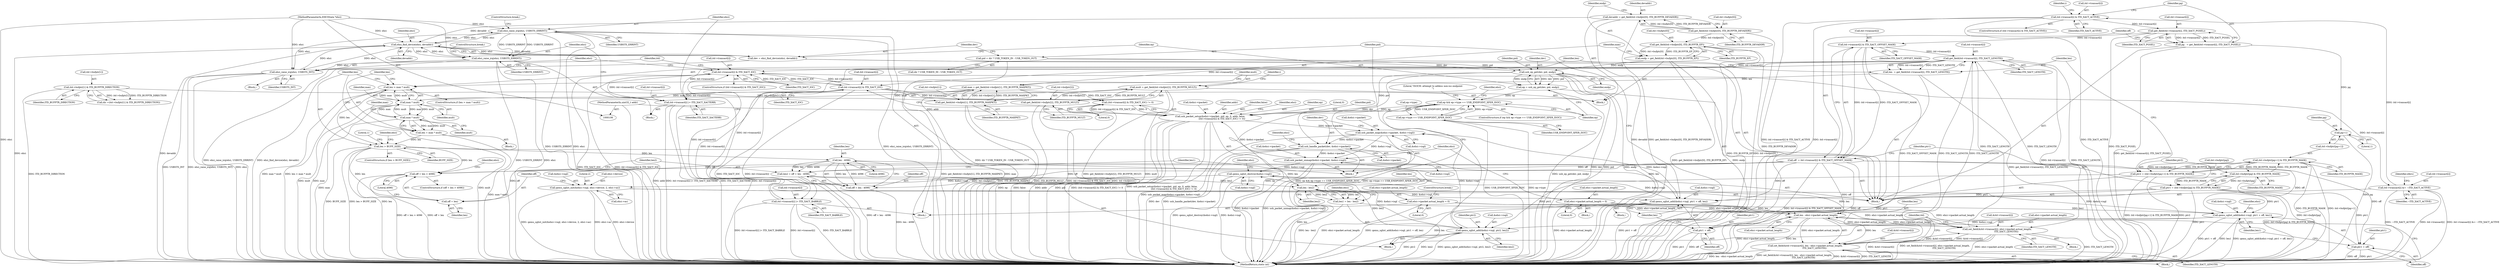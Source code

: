 digraph "0_qemu_156a2e4dbffa85997636a7a39ef12da6f1b40254@array" {
"1000190" [label="(Call,itd->transact[i] & ITD_XACT_ACTIVE)"];
"1000518" [label="(Call,itd->transact[i] &= ~ITD_XACT_ACTIVE)"];
"1000507" [label="(Call,itd->transact[i] & ITD_XACT_IOC)"];
"1000238" [label="(Call,get_field(itd->transact[i], ITD_XACT_LENGTH))"];
"1000209" [label="(Call,itd->transact[i] & ITD_XACT_OFFSET_MASK)"];
"1000200" [label="(Call,get_field(itd->transact[i], ITD_XACT_PGSEL))"];
"1000190" [label="(Call,itd->transact[i] & ITD_XACT_ACTIVE)"];
"1000493" [label="(Call,set_field(&itd->transact[i], ehci->ipacket.actual_length,\n                          ITD_XACT_LENGTH))"];
"1000476" [label="(Call,set_field(&itd->transact[i], len - ehci->ipacket.actual_length,\n                          ITD_XACT_LENGTH))"];
"1000483" [label="(Call,len - ehci->ipacket.actual_length)"];
"1000295" [label="(Call,len - len2)"];
"1000289" [label="(Call,len - 4096)"];
"1000258" [label="(Call,len > BUFF_SIZE)"];
"1000252" [label="(Call,len = max * mult)"];
"1000254" [label="(Call,max * mult)"];
"1000248" [label="(Call,max * mult)"];
"1000161" [label="(Call,max = get_field(itd->bufptr[1], ITD_BUFPTR_MAXPKT))"];
"1000163" [label="(Call,get_field(itd->bufptr[1], ITD_BUFPTR_MAXPKT))"];
"1000136" [label="(Call,itd->bufptr[1] & ITD_BUFPTR_DIRECTION)"];
"1000170" [label="(Call,mult = get_field(itd->bufptr[2], ITD_BUFPTR_MULT))"];
"1000172" [label="(Call,get_field(itd->bufptr[2], ITD_BUFPTR_MULT))"];
"1000246" [label="(Call,len > max * mult)"];
"1000236" [label="(Call,len  = get_field(itd->transact[i], ITD_XACT_LENGTH))"];
"1000285" [label="(Call,len2 = off + len - 4096)"];
"1000207" [label="(Call,off  = itd->transact[i] & ITD_XACT_OFFSET_MASK)"];
"1000316" [label="(Call,qemu_sglist_add(&ehci->isgl, ptr1 + off, len))"];
"1000265" [label="(Call,qemu_sglist_init(&ehci->isgl, ehci->device, 2, ehci->as))"];
"1000412" [label="(Call,qemu_sglist_destroy(&ehci->isgl))"];
"1000385" [label="(Call,usb_packet_unmap(&ehci->ipacket, &ehci->isgl))"];
"1000379" [label="(Call,usb_handle_packet(dev, &ehci->ipacket))"];
"1000338" [label="(Call,usb_ep_get(dev, pid, endp))"];
"1000331" [label="(Call,dev = ehci_find_device(ehci, devaddr))"];
"1000333" [label="(Call,ehci_find_device(ehci, devaddr))"];
"1000459" [label="(Call,ehci_raise_irq(ehci, USBSTS_ERRINT))"];
"1000107" [label="(MethodParameterIn,EHCIState *ehci)"];
"1000447" [label="(Call,ehci_raise_irq(ehci, USBSTS_ERRINT))"];
"1000515" [label="(Call,ehci_raise_irq(ehci, USBSTS_INT))"];
"1000143" [label="(Call,devaddr = get_field(itd->bufptr[0], ITD_BUFPTR_DEVADDR))"];
"1000145" [label="(Call,get_field(itd->bufptr[0], ITD_BUFPTR_DEVADDR))"];
"1000325" [label="(Call,pid = dir ? USB_TOKEN_IN : USB_TOKEN_OUT)"];
"1000152" [label="(Call,endp = get_field(itd->bufptr[0], ITD_BUFPTR_EP))"];
"1000154" [label="(Call,get_field(itd->bufptr[0], ITD_BUFPTR_EP))"];
"1000370" [label="(Call,usb_packet_map(&ehci->ipacket, &ehci->isgl))"];
"1000351" [label="(Call,usb_packet_setup(&ehci->ipacket, pid, ep, 0, addr, false,\n                                 (itd->transact[i] & ITD_XACT_IOC) != 0))"];
"1000343" [label="(Call,ep && ep->type == USB_ENDPOINT_XFER_ISOC)"];
"1000336" [label="(Call,ep = usb_ep_get(dev, pid, endp))"];
"1000345" [label="(Call,ep->type == USB_ENDPOINT_XFER_ISOC)"];
"1000109" [label="(MethodParameterIn,uint32_t addr)"];
"1000361" [label="(Call,(itd->transact[i] & ITD_XACT_IOC) != 0)"];
"1000362" [label="(Call,itd->transact[i] & ITD_XACT_IOC)"];
"1000307" [label="(Call,qemu_sglist_add(&ehci->isgl, ptr2, len2))"];
"1000298" [label="(Call,qemu_sglist_add(&ehci->isgl, ptr1 + off, len1))"];
"1000216" [label="(Call,ptr1 = (itd->bufptr[pg] & ITD_BUFPTR_MASK))"];
"1000218" [label="(Call,itd->bufptr[pg] & ITD_BUFPTR_MASK)"];
"1000227" [label="(Call,itd->bufptr[pg+1] & ITD_BUFPTR_MASK)"];
"1000293" [label="(Call,len1 = len - len2)"];
"1000225" [label="(Call,ptr2 = (itd->bufptr[pg+1] & ITD_BUFPTR_MASK))"];
"1000464" [label="(Call,ehci->ipacket.actual_length = 0)"];
"1000405" [label="(Call,ehci->ipacket.actual_length = 0)"];
"1000452" [label="(Call,itd->transact[i] |= ITD_XACT_BABBLE)"];
"1000440" [label="(Call,itd->transact[i] |= ITD_XACT_XACTERR)"];
"1000198" [label="(Call,pg   = get_field(itd->transact[i], ITD_XACT_PGSEL))"];
"1000232" [label="(Call,pg+1)"];
"1000278" [label="(Call,off + len > 4096)"];
"1000279" [label="(Call,off + len)"];
"1000287" [label="(Call,off + len - 4096)"];
"1000303" [label="(Call,ptr1 + off)"];
"1000321" [label="(Call,ptr1 + off)"];
"1000533" [label="(MethodReturn,static int)"];
"1000172" [label="(Call,get_field(itd->bufptr[2], ITD_BUFPTR_MULT))"];
"1000317" [label="(Call,&ehci->isgl)"];
"1000187" [label="(Identifier,i)"];
"1000265" [label="(Call,qemu_sglist_init(&ehci->isgl, ehci->device, 2, ehci->as))"];
"1000339" [label="(Identifier,dev)"];
"1000412" [label="(Call,qemu_sglist_destroy(&ehci->isgl))"];
"1000369" [label="(Literal,0)"];
"1000257" [label="(ControlStructure,if (len > BUFF_SIZE))"];
"1000255" [label="(Identifier,max)"];
"1000322" [label="(Identifier,ptr1)"];
"1000307" [label="(Call,qemu_sglist_add(&ehci->isgl, ptr2, len2))"];
"1000246" [label="(Call,len > max * mult)"];
"1000178" [label="(Identifier,ITD_BUFPTR_MULT)"];
"1000277" [label="(ControlStructure,if (off + len > 4096))"];
"1000146" [label="(Call,itd->bufptr[0])"];
"1000290" [label="(Identifier,len)"];
"1000346" [label="(Call,ep->type)"];
"1000361" [label="(Call,(itd->transact[i] & ITD_XACT_IOC) != 0)"];
"1000381" [label="(Call,&ehci->ipacket)"];
"1000506" [label="(ControlStructure,if (itd->transact[i] & ITD_XACT_IOC))"];
"1000448" [label="(Identifier,ehci)"];
"1000144" [label="(Identifier,devaddr)"];
"1000406" [label="(Call,ehci->ipacket.actual_length)"];
"1000326" [label="(Identifier,pid)"];
"1000484" [label="(Identifier,len)"];
"1000515" [label="(Call,ehci_raise_irq(ehci, USBSTS_INT))"];
"1000386" [label="(Call,&ehci->ipacket)"];
"1000216" [label="(Call,ptr1 = (itd->bufptr[pg] & ITD_BUFPTR_MASK))"];
"1000415" [label="(Identifier,ehci)"];
"1000286" [label="(Identifier,len2)"];
"1000151" [label="(Identifier,ITD_BUFPTR_DEVADDR)"];
"1000110" [label="(Block,)"];
"1000287" [label="(Call,off + len - 4096)"];
"1000259" [label="(Identifier,len)"];
"1000413" [label="(Call,&ehci->isgl)"];
"1000282" [label="(Literal,4096)"];
"1000208" [label="(Identifier,off)"];
"1000239" [label="(Call,itd->transact[i])"];
"1000252" [label="(Call,len = max * mult)"];
"1000107" [label="(MethodParameterIn,EHCIState *ehci)"];
"1000247" [label="(Identifier,len)"];
"1000371" [label="(Call,&ehci->ipacket)"];
"1000462" [label="(ControlStructure,break;)"];
"1000224" [label="(Identifier,ITD_BUFPTR_MASK)"];
"1000161" [label="(Call,max = get_field(itd->bufptr[1], ITD_BUFPTR_MAXPKT))"];
"1000352" [label="(Call,&ehci->ipacket)"];
"1000217" [label="(Identifier,ptr1)"];
"1000304" [label="(Identifier,ptr1)"];
"1000258" [label="(Call,len > BUFF_SIZE)"];
"1000359" [label="(Identifier,addr)"];
"1000343" [label="(Call,ep && ep->type == USB_ENDPOINT_XFER_ISOC)"];
"1000368" [label="(Identifier,ITD_XACT_IOC)"];
"1000306" [label="(Identifier,len1)"];
"1000145" [label="(Call,get_field(itd->bufptr[0], ITD_BUFPTR_DEVADDR))"];
"1000196" [label="(Identifier,ITD_XACT_ACTIVE)"];
"1000249" [label="(Identifier,max)"];
"1000341" [label="(Identifier,endp)"];
"1000274" [label="(Call,ehci->as)"];
"1000296" [label="(Identifier,len)"];
"1000336" [label="(Call,ep = usb_ep_get(dev, pid, endp))"];
"1000360" [label="(Identifier,false)"];
"1000313" [label="(Identifier,len2)"];
"1000295" [label="(Call,len - len2)"];
"1000465" [label="(Call,ehci->ipacket.actual_length)"];
"1000199" [label="(Identifier,pg)"];
"1000397" [label="(Literal,\"ISOCH: attempt to addess non-iso endpoint\n\")"];
"1000264" [label="(Literal,1)"];
"1000464" [label="(Call,ehci->ipacket.actual_length = 0)"];
"1000280" [label="(Identifier,off)"];
"1000190" [label="(Call,itd->transact[i] & ITD_XACT_ACTIVE)"];
"1000516" [label="(Identifier,ehci)"];
"1000526" [label="(Identifier,xfers)"];
"1000440" [label="(Call,itd->transact[i] |= ITD_XACT_XACTERR)"];
"1000200" [label="(Call,get_field(itd->transact[i], ITD_XACT_PGSEL))"];
"1000388" [label="(Identifier,ehci)"];
"1000508" [label="(Call,itd->transact[i])"];
"1000483" [label="(Call,len - ehci->ipacket.actual_length)"];
"1000477" [label="(Call,&itd->transact[i])"];
"1000281" [label="(Identifier,len)"];
"1000197" [label="(Block,)"];
"1000379" [label="(Call,usb_handle_packet(dev, &ehci->ipacket))"];
"1000279" [label="(Call,off + len)"];
"1000494" [label="(Call,&itd->transact[i])"];
"1000285" [label="(Call,len2 = off + len - 4096)"];
"1000452" [label="(Call,itd->transact[i] |= ITD_XACT_BABBLE)"];
"1000143" [label="(Call,devaddr = get_field(itd->bufptr[0], ITD_BUFPTR_DEVADDR))"];
"1000278" [label="(Call,off + len > 4096)"];
"1000171" [label="(Identifier,mult)"];
"1000518" [label="(Call,itd->transact[i] &= ~ITD_XACT_ACTIVE)"];
"1000493" [label="(Call,set_field(&itd->transact[i], ehci->ipacket.actual_length,\n                          ITD_XACT_LENGTH))"];
"1000162" [label="(Identifier,max)"];
"1000380" [label="(Identifier,dev)"];
"1000519" [label="(Call,itd->transact[i])"];
"1000485" [label="(Call,ehci->ipacket.actual_length)"];
"1000363" [label="(Call,itd->transact[i])"];
"1000446" [label="(Identifier,ITD_XACT_XACTERR)"];
"1000237" [label="(Identifier,len)"];
"1000137" [label="(Call,itd->bufptr[1])"];
"1000375" [label="(Call,&ehci->isgl)"];
"1000390" [label="(Call,&ehci->isgl)"];
"1000206" [label="(Identifier,ITD_XACT_PGSEL)"];
"1000351" [label="(Call,usb_packet_setup(&ehci->ipacket, pid, ep, 0, addr, false,\n                                 (itd->transact[i] & ITD_XACT_IOC) != 0))"];
"1000303" [label="(Call,ptr1 + off)"];
"1000460" [label="(Identifier,ehci)"];
"1000475" [label="(Block,)"];
"1000323" [label="(Identifier,off)"];
"1000470" [label="(Literal,0)"];
"1000344" [label="(Identifier,ep)"];
"1000235" [label="(Identifier,ITD_BUFPTR_MASK)"];
"1000273" [label="(Literal,2)"];
"1000109" [label="(MethodParameterIn,uint32_t addr)"];
"1000215" [label="(Identifier,ITD_XACT_OFFSET_MASK)"];
"1000315" [label="(Block,)"];
"1000210" [label="(Call,itd->transact[i])"];
"1000218" [label="(Call,itd->bufptr[pg] & ITD_BUFPTR_MASK)"];
"1000169" [label="(Identifier,ITD_BUFPTR_MAXPKT)"];
"1000338" [label="(Call,usb_ep_get(dev, pid, endp))"];
"1000160" [label="(Identifier,ITD_BUFPTR_EP)"];
"1000289" [label="(Call,len - 4096)"];
"1000373" [label="(Identifier,ehci)"];
"1000500" [label="(Call,ehci->ipacket.actual_length)"];
"1000458" [label="(Identifier,ITD_XACT_BABBLE)"];
"1000441" [label="(Call,itd->transact[i])"];
"1000332" [label="(Identifier,dev)"];
"1000319" [label="(Identifier,ehci)"];
"1000449" [label="(Identifier,USBSTS_ERRINT)"];
"1000312" [label="(Identifier,ptr2)"];
"1000507" [label="(Call,itd->transact[i] & ITD_XACT_IOC)"];
"1000219" [label="(Call,itd->bufptr[pg])"];
"1000327" [label="(Call,dir ? USB_TOKEN_IN : USB_TOKEN_OUT)"];
"1000514" [label="(Block,)"];
"1000155" [label="(Call,itd->bufptr[0])"];
"1000505" [label="(Identifier,ITD_XACT_LENGTH)"];
"1000191" [label="(Call,itd->transact[i])"];
"1000316" [label="(Call,qemu_sglist_add(&ehci->isgl, ptr1 + off, len))"];
"1000476" [label="(Call,set_field(&itd->transact[i], len - ehci->ipacket.actual_length,\n                          ITD_XACT_LENGTH))"];
"1000233" [label="(Identifier,pg)"];
"1000405" [label="(Call,ehci->ipacket.actual_length = 0)"];
"1000253" [label="(Identifier,len)"];
"1000201" [label="(Call,itd->transact[i])"];
"1000250" [label="(Identifier,mult)"];
"1000517" [label="(Identifier,USBSTS_INT)"];
"1000245" [label="(ControlStructure,if (len > max * mult))"];
"1000288" [label="(Identifier,off)"];
"1000357" [label="(Identifier,ep)"];
"1000450" [label="(ControlStructure,break;)"];
"1000170" [label="(Call,mult = get_field(itd->bufptr[2], ITD_BUFPTR_MULT))"];
"1000308" [label="(Call,&ehci->isgl)"];
"1000299" [label="(Call,&ehci->isgl)"];
"1000350" [label="(Block,)"];
"1000331" [label="(Call,dev = ehci_find_device(ehci, devaddr))"];
"1000297" [label="(Identifier,len2)"];
"1000232" [label="(Call,pg+1)"];
"1000294" [label="(Identifier,len1)"];
"1000439" [label="(Block,)"];
"1000270" [label="(Call,ehci->device)"];
"1000236" [label="(Call,len  = get_field(itd->transact[i], ITD_XACT_LENGTH))"];
"1000154" [label="(Call,get_field(itd->bufptr[0], ITD_BUFPTR_EP))"];
"1000225" [label="(Call,ptr2 = (itd->bufptr[pg+1] & ITD_BUFPTR_MASK))"];
"1000492" [label="(Block,)"];
"1000349" [label="(Identifier,USB_ENDPOINT_XFER_ISOC)"];
"1000298" [label="(Call,qemu_sglist_add(&ehci->isgl, ptr1 + off, len1))"];
"1000198" [label="(Call,pg   = get_field(itd->transact[i], ITD_XACT_PGSEL))"];
"1000209" [label="(Call,itd->transact[i] & ITD_XACT_OFFSET_MASK)"];
"1000325" [label="(Call,pid = dir ? USB_TOKEN_IN : USB_TOKEN_OUT)"];
"1000163" [label="(Call,get_field(itd->bufptr[1], ITD_BUFPTR_MAXPKT))"];
"1000334" [label="(Identifier,ehci)"];
"1000227" [label="(Call,itd->bufptr[pg+1] & ITD_BUFPTR_MASK)"];
"1000291" [label="(Literal,4096)"];
"1000324" [label="(Identifier,len)"];
"1000333" [label="(Call,ehci_find_device(ehci, devaddr))"];
"1000256" [label="(Identifier,mult)"];
"1000234" [label="(Literal,1)"];
"1000354" [label="(Identifier,ehci)"];
"1000342" [label="(ControlStructure,if (ep && ep->type == USB_ENDPOINT_XFER_ISOC))"];
"1000471" [label="(ControlStructure,break;)"];
"1000447" [label="(Call,ehci_raise_irq(ehci, USBSTS_ERRINT))"];
"1000238" [label="(Call,get_field(itd->transact[i], ITD_XACT_LENGTH))"];
"1000142" [label="(Identifier,ITD_BUFPTR_DIRECTION)"];
"1000370" [label="(Call,usb_packet_map(&ehci->ipacket, &ehci->isgl))"];
"1000411" [label="(Literal,0)"];
"1000226" [label="(Identifier,ptr2)"];
"1000181" [label="(Identifier,i)"];
"1000340" [label="(Identifier,pid)"];
"1000310" [label="(Identifier,ehci)"];
"1000513" [label="(Identifier,ITD_XACT_IOC)"];
"1000251" [label="(Block,)"];
"1000254" [label="(Call,max * mult)"];
"1000134" [label="(Call,dir =(itd->bufptr[1] & ITD_BUFPTR_DIRECTION))"];
"1000283" [label="(Block,)"];
"1000459" [label="(Call,ehci_raise_irq(ehci, USBSTS_ERRINT))"];
"1000521" [label="(Identifier,itd)"];
"1000453" [label="(Call,itd->transact[i])"];
"1000362" [label="(Call,itd->transact[i] & ITD_XACT_IOC)"];
"1000301" [label="(Identifier,ehci)"];
"1000189" [label="(ControlStructure,if (itd->transact[i] & ITD_XACT_ACTIVE))"];
"1000337" [label="(Identifier,ep)"];
"1000152" [label="(Call,endp = get_field(itd->bufptr[0], ITD_BUFPTR_EP))"];
"1000420" [label="(Identifier,ehci)"];
"1000153" [label="(Identifier,endp)"];
"1000385" [label="(Call,usb_packet_unmap(&ehci->ipacket, &ehci->isgl))"];
"1000244" [label="(Identifier,ITD_XACT_LENGTH)"];
"1000524" [label="(Identifier,~ITD_XACT_ACTIVE)"];
"1000490" [label="(Identifier,ITD_XACT_LENGTH)"];
"1000268" [label="(Identifier,ehci)"];
"1000173" [label="(Call,itd->bufptr[2])"];
"1000136" [label="(Call,itd->bufptr[1] & ITD_BUFPTR_DIRECTION)"];
"1000335" [label="(Identifier,devaddr)"];
"1000164" [label="(Call,itd->bufptr[1])"];
"1000358" [label="(Literal,0)"];
"1000260" [label="(Identifier,BUFF_SIZE)"];
"1000305" [label="(Identifier,off)"];
"1000345" [label="(Call,ep->type == USB_ENDPOINT_XFER_ISOC)"];
"1000321" [label="(Call,ptr1 + off)"];
"1000423" [label="(Block,)"];
"1000248" [label="(Call,max * mult)"];
"1000510" [label="(Identifier,itd)"];
"1000207" [label="(Call,off  = itd->transact[i] & ITD_XACT_OFFSET_MASK)"];
"1000461" [label="(Identifier,USBSTS_ERRINT)"];
"1000293" [label="(Call,len1 = len - len2)"];
"1000356" [label="(Identifier,pid)"];
"1000395" [label="(Block,)"];
"1000228" [label="(Call,itd->bufptr[pg+1])"];
"1000266" [label="(Call,&ehci->isgl)"];
"1000190" -> "1000189"  [label="AST: "];
"1000190" -> "1000196"  [label="CFG: "];
"1000191" -> "1000190"  [label="AST: "];
"1000196" -> "1000190"  [label="AST: "];
"1000199" -> "1000190"  [label="CFG: "];
"1000187" -> "1000190"  [label="CFG: "];
"1000190" -> "1000533"  [label="DDG: itd->transact[i] & ITD_XACT_ACTIVE"];
"1000190" -> "1000533"  [label="DDG: itd->transact[i]"];
"1000190" -> "1000533"  [label="DDG: ITD_XACT_ACTIVE"];
"1000518" -> "1000190"  [label="DDG: itd->transact[i]"];
"1000190" -> "1000200"  [label="DDG: itd->transact[i]"];
"1000518" -> "1000197"  [label="AST: "];
"1000518" -> "1000524"  [label="CFG: "];
"1000519" -> "1000518"  [label="AST: "];
"1000524" -> "1000518"  [label="AST: "];
"1000526" -> "1000518"  [label="CFG: "];
"1000518" -> "1000533"  [label="DDG: ~ITD_XACT_ACTIVE"];
"1000518" -> "1000533"  [label="DDG: itd->transact[i]"];
"1000518" -> "1000533"  [label="DDG: itd->transact[i] &= ~ITD_XACT_ACTIVE"];
"1000507" -> "1000518"  [label="DDG: itd->transact[i]"];
"1000507" -> "1000506"  [label="AST: "];
"1000507" -> "1000513"  [label="CFG: "];
"1000508" -> "1000507"  [label="AST: "];
"1000513" -> "1000507"  [label="AST: "];
"1000516" -> "1000507"  [label="CFG: "];
"1000521" -> "1000507"  [label="CFG: "];
"1000507" -> "1000533"  [label="DDG: ITD_XACT_IOC"];
"1000507" -> "1000533"  [label="DDG: itd->transact[i] & ITD_XACT_IOC"];
"1000507" -> "1000362"  [label="DDG: ITD_XACT_IOC"];
"1000238" -> "1000507"  [label="DDG: itd->transact[i]"];
"1000452" -> "1000507"  [label="DDG: itd->transact[i]"];
"1000440" -> "1000507"  [label="DDG: itd->transact[i]"];
"1000362" -> "1000507"  [label="DDG: itd->transact[i]"];
"1000362" -> "1000507"  [label="DDG: ITD_XACT_IOC"];
"1000238" -> "1000236"  [label="AST: "];
"1000238" -> "1000244"  [label="CFG: "];
"1000239" -> "1000238"  [label="AST: "];
"1000244" -> "1000238"  [label="AST: "];
"1000236" -> "1000238"  [label="CFG: "];
"1000238" -> "1000533"  [label="DDG: itd->transact[i]"];
"1000238" -> "1000533"  [label="DDG: ITD_XACT_LENGTH"];
"1000238" -> "1000236"  [label="DDG: itd->transact[i]"];
"1000238" -> "1000236"  [label="DDG: ITD_XACT_LENGTH"];
"1000209" -> "1000238"  [label="DDG: itd->transact[i]"];
"1000493" -> "1000238"  [label="DDG: ITD_XACT_LENGTH"];
"1000476" -> "1000238"  [label="DDG: ITD_XACT_LENGTH"];
"1000238" -> "1000362"  [label="DDG: itd->transact[i]"];
"1000238" -> "1000440"  [label="DDG: itd->transact[i]"];
"1000238" -> "1000452"  [label="DDG: itd->transact[i]"];
"1000238" -> "1000476"  [label="DDG: ITD_XACT_LENGTH"];
"1000238" -> "1000493"  [label="DDG: ITD_XACT_LENGTH"];
"1000209" -> "1000207"  [label="AST: "];
"1000209" -> "1000215"  [label="CFG: "];
"1000210" -> "1000209"  [label="AST: "];
"1000215" -> "1000209"  [label="AST: "];
"1000207" -> "1000209"  [label="CFG: "];
"1000209" -> "1000533"  [label="DDG: ITD_XACT_OFFSET_MASK"];
"1000209" -> "1000207"  [label="DDG: itd->transact[i]"];
"1000209" -> "1000207"  [label="DDG: ITD_XACT_OFFSET_MASK"];
"1000200" -> "1000209"  [label="DDG: itd->transact[i]"];
"1000200" -> "1000198"  [label="AST: "];
"1000200" -> "1000206"  [label="CFG: "];
"1000201" -> "1000200"  [label="AST: "];
"1000206" -> "1000200"  [label="AST: "];
"1000198" -> "1000200"  [label="CFG: "];
"1000200" -> "1000533"  [label="DDG: ITD_XACT_PGSEL"];
"1000200" -> "1000198"  [label="DDG: itd->transact[i]"];
"1000200" -> "1000198"  [label="DDG: ITD_XACT_PGSEL"];
"1000493" -> "1000492"  [label="AST: "];
"1000493" -> "1000505"  [label="CFG: "];
"1000494" -> "1000493"  [label="AST: "];
"1000500" -> "1000493"  [label="AST: "];
"1000505" -> "1000493"  [label="AST: "];
"1000510" -> "1000493"  [label="CFG: "];
"1000493" -> "1000533"  [label="DDG: &itd->transact[i]"];
"1000493" -> "1000533"  [label="DDG: set_field(&itd->transact[i], ehci->ipacket.actual_length,\n                          ITD_XACT_LENGTH)"];
"1000493" -> "1000533"  [label="DDG: ehci->ipacket.actual_length"];
"1000493" -> "1000533"  [label="DDG: ITD_XACT_LENGTH"];
"1000493" -> "1000476"  [label="DDG: &itd->transact[i]"];
"1000493" -> "1000483"  [label="DDG: ehci->ipacket.actual_length"];
"1000476" -> "1000493"  [label="DDG: &itd->transact[i]"];
"1000464" -> "1000493"  [label="DDG: ehci->ipacket.actual_length"];
"1000405" -> "1000493"  [label="DDG: ehci->ipacket.actual_length"];
"1000483" -> "1000493"  [label="DDG: ehci->ipacket.actual_length"];
"1000476" -> "1000475"  [label="AST: "];
"1000476" -> "1000490"  [label="CFG: "];
"1000477" -> "1000476"  [label="AST: "];
"1000483" -> "1000476"  [label="AST: "];
"1000490" -> "1000476"  [label="AST: "];
"1000510" -> "1000476"  [label="CFG: "];
"1000476" -> "1000533"  [label="DDG: len - ehci->ipacket.actual_length"];
"1000476" -> "1000533"  [label="DDG: set_field(&itd->transact[i], len - ehci->ipacket.actual_length,\n                          ITD_XACT_LENGTH)"];
"1000476" -> "1000533"  [label="DDG: &itd->transact[i]"];
"1000476" -> "1000533"  [label="DDG: ITD_XACT_LENGTH"];
"1000483" -> "1000476"  [label="DDG: len"];
"1000483" -> "1000476"  [label="DDG: ehci->ipacket.actual_length"];
"1000483" -> "1000485"  [label="CFG: "];
"1000484" -> "1000483"  [label="AST: "];
"1000485" -> "1000483"  [label="AST: "];
"1000490" -> "1000483"  [label="CFG: "];
"1000483" -> "1000533"  [label="DDG: ehci->ipacket.actual_length"];
"1000483" -> "1000533"  [label="DDG: len"];
"1000295" -> "1000483"  [label="DDG: len"];
"1000316" -> "1000483"  [label="DDG: len"];
"1000464" -> "1000483"  [label="DDG: ehci->ipacket.actual_length"];
"1000405" -> "1000483"  [label="DDG: ehci->ipacket.actual_length"];
"1000295" -> "1000293"  [label="AST: "];
"1000295" -> "1000297"  [label="CFG: "];
"1000296" -> "1000295"  [label="AST: "];
"1000297" -> "1000295"  [label="AST: "];
"1000293" -> "1000295"  [label="CFG: "];
"1000295" -> "1000533"  [label="DDG: len"];
"1000295" -> "1000293"  [label="DDG: len"];
"1000295" -> "1000293"  [label="DDG: len2"];
"1000289" -> "1000295"  [label="DDG: len"];
"1000285" -> "1000295"  [label="DDG: len2"];
"1000295" -> "1000307"  [label="DDG: len2"];
"1000289" -> "1000287"  [label="AST: "];
"1000289" -> "1000291"  [label="CFG: "];
"1000290" -> "1000289"  [label="AST: "];
"1000291" -> "1000289"  [label="AST: "];
"1000287" -> "1000289"  [label="CFG: "];
"1000289" -> "1000285"  [label="DDG: len"];
"1000289" -> "1000285"  [label="DDG: 4096"];
"1000289" -> "1000287"  [label="DDG: len"];
"1000289" -> "1000287"  [label="DDG: 4096"];
"1000258" -> "1000289"  [label="DDG: len"];
"1000258" -> "1000257"  [label="AST: "];
"1000258" -> "1000260"  [label="CFG: "];
"1000259" -> "1000258"  [label="AST: "];
"1000260" -> "1000258"  [label="AST: "];
"1000264" -> "1000258"  [label="CFG: "];
"1000268" -> "1000258"  [label="CFG: "];
"1000258" -> "1000533"  [label="DDG: len"];
"1000258" -> "1000533"  [label="DDG: BUFF_SIZE"];
"1000258" -> "1000533"  [label="DDG: len > BUFF_SIZE"];
"1000252" -> "1000258"  [label="DDG: len"];
"1000246" -> "1000258"  [label="DDG: len"];
"1000258" -> "1000278"  [label="DDG: len"];
"1000258" -> "1000279"  [label="DDG: len"];
"1000258" -> "1000316"  [label="DDG: len"];
"1000252" -> "1000251"  [label="AST: "];
"1000252" -> "1000254"  [label="CFG: "];
"1000253" -> "1000252"  [label="AST: "];
"1000254" -> "1000252"  [label="AST: "];
"1000259" -> "1000252"  [label="CFG: "];
"1000252" -> "1000533"  [label="DDG: max * mult"];
"1000254" -> "1000252"  [label="DDG: max"];
"1000254" -> "1000252"  [label="DDG: mult"];
"1000254" -> "1000256"  [label="CFG: "];
"1000255" -> "1000254"  [label="AST: "];
"1000256" -> "1000254"  [label="AST: "];
"1000254" -> "1000533"  [label="DDG: max"];
"1000254" -> "1000533"  [label="DDG: mult"];
"1000254" -> "1000248"  [label="DDG: max"];
"1000254" -> "1000248"  [label="DDG: mult"];
"1000248" -> "1000254"  [label="DDG: max"];
"1000248" -> "1000254"  [label="DDG: mult"];
"1000248" -> "1000246"  [label="AST: "];
"1000248" -> "1000250"  [label="CFG: "];
"1000249" -> "1000248"  [label="AST: "];
"1000250" -> "1000248"  [label="AST: "];
"1000246" -> "1000248"  [label="CFG: "];
"1000248" -> "1000533"  [label="DDG: mult"];
"1000248" -> "1000533"  [label="DDG: max"];
"1000248" -> "1000246"  [label="DDG: max"];
"1000248" -> "1000246"  [label="DDG: mult"];
"1000161" -> "1000248"  [label="DDG: max"];
"1000170" -> "1000248"  [label="DDG: mult"];
"1000161" -> "1000110"  [label="AST: "];
"1000161" -> "1000163"  [label="CFG: "];
"1000162" -> "1000161"  [label="AST: "];
"1000163" -> "1000161"  [label="AST: "];
"1000171" -> "1000161"  [label="CFG: "];
"1000161" -> "1000533"  [label="DDG: get_field(itd->bufptr[1], ITD_BUFPTR_MAXPKT)"];
"1000161" -> "1000533"  [label="DDG: max"];
"1000163" -> "1000161"  [label="DDG: itd->bufptr[1]"];
"1000163" -> "1000161"  [label="DDG: ITD_BUFPTR_MAXPKT"];
"1000163" -> "1000169"  [label="CFG: "];
"1000164" -> "1000163"  [label="AST: "];
"1000169" -> "1000163"  [label="AST: "];
"1000163" -> "1000533"  [label="DDG: itd->bufptr[1]"];
"1000163" -> "1000533"  [label="DDG: ITD_BUFPTR_MAXPKT"];
"1000136" -> "1000163"  [label="DDG: itd->bufptr[1]"];
"1000136" -> "1000134"  [label="AST: "];
"1000136" -> "1000142"  [label="CFG: "];
"1000137" -> "1000136"  [label="AST: "];
"1000142" -> "1000136"  [label="AST: "];
"1000134" -> "1000136"  [label="CFG: "];
"1000136" -> "1000533"  [label="DDG: ITD_BUFPTR_DIRECTION"];
"1000136" -> "1000134"  [label="DDG: itd->bufptr[1]"];
"1000136" -> "1000134"  [label="DDG: ITD_BUFPTR_DIRECTION"];
"1000170" -> "1000110"  [label="AST: "];
"1000170" -> "1000172"  [label="CFG: "];
"1000171" -> "1000170"  [label="AST: "];
"1000172" -> "1000170"  [label="AST: "];
"1000181" -> "1000170"  [label="CFG: "];
"1000170" -> "1000533"  [label="DDG: get_field(itd->bufptr[2], ITD_BUFPTR_MULT)"];
"1000170" -> "1000533"  [label="DDG: mult"];
"1000172" -> "1000170"  [label="DDG: itd->bufptr[2]"];
"1000172" -> "1000170"  [label="DDG: ITD_BUFPTR_MULT"];
"1000172" -> "1000178"  [label="CFG: "];
"1000173" -> "1000172"  [label="AST: "];
"1000178" -> "1000172"  [label="AST: "];
"1000172" -> "1000533"  [label="DDG: ITD_BUFPTR_MULT"];
"1000172" -> "1000533"  [label="DDG: itd->bufptr[2]"];
"1000246" -> "1000245"  [label="AST: "];
"1000247" -> "1000246"  [label="AST: "];
"1000253" -> "1000246"  [label="CFG: "];
"1000259" -> "1000246"  [label="CFG: "];
"1000246" -> "1000533"  [label="DDG: max * mult"];
"1000246" -> "1000533"  [label="DDG: len > max * mult"];
"1000236" -> "1000246"  [label="DDG: len"];
"1000236" -> "1000197"  [label="AST: "];
"1000237" -> "1000236"  [label="AST: "];
"1000247" -> "1000236"  [label="CFG: "];
"1000236" -> "1000533"  [label="DDG: get_field(itd->transact[i], ITD_XACT_LENGTH)"];
"1000285" -> "1000283"  [label="AST: "];
"1000285" -> "1000287"  [label="CFG: "];
"1000286" -> "1000285"  [label="AST: "];
"1000287" -> "1000285"  [label="AST: "];
"1000294" -> "1000285"  [label="CFG: "];
"1000285" -> "1000533"  [label="DDG: off + len - 4096"];
"1000207" -> "1000285"  [label="DDG: off"];
"1000207" -> "1000197"  [label="AST: "];
"1000208" -> "1000207"  [label="AST: "];
"1000217" -> "1000207"  [label="CFG: "];
"1000207" -> "1000533"  [label="DDG: itd->transact[i] & ITD_XACT_OFFSET_MASK"];
"1000207" -> "1000533"  [label="DDG: off"];
"1000207" -> "1000278"  [label="DDG: off"];
"1000207" -> "1000279"  [label="DDG: off"];
"1000207" -> "1000287"  [label="DDG: off"];
"1000207" -> "1000298"  [label="DDG: off"];
"1000207" -> "1000303"  [label="DDG: off"];
"1000207" -> "1000316"  [label="DDG: off"];
"1000207" -> "1000321"  [label="DDG: off"];
"1000316" -> "1000315"  [label="AST: "];
"1000316" -> "1000324"  [label="CFG: "];
"1000317" -> "1000316"  [label="AST: "];
"1000321" -> "1000316"  [label="AST: "];
"1000324" -> "1000316"  [label="AST: "];
"1000326" -> "1000316"  [label="CFG: "];
"1000316" -> "1000533"  [label="DDG: qemu_sglist_add(&ehci->isgl, ptr1 + off, len)"];
"1000316" -> "1000533"  [label="DDG: len"];
"1000316" -> "1000533"  [label="DDG: ptr1 + off"];
"1000265" -> "1000316"  [label="DDG: &ehci->isgl"];
"1000216" -> "1000316"  [label="DDG: ptr1"];
"1000316" -> "1000370"  [label="DDG: &ehci->isgl"];
"1000316" -> "1000412"  [label="DDG: &ehci->isgl"];
"1000265" -> "1000197"  [label="AST: "];
"1000265" -> "1000274"  [label="CFG: "];
"1000266" -> "1000265"  [label="AST: "];
"1000270" -> "1000265"  [label="AST: "];
"1000273" -> "1000265"  [label="AST: "];
"1000274" -> "1000265"  [label="AST: "];
"1000280" -> "1000265"  [label="CFG: "];
"1000265" -> "1000533"  [label="DDG: qemu_sglist_init(&ehci->isgl, ehci->device, 2, ehci->as)"];
"1000265" -> "1000533"  [label="DDG: ehci->as"];
"1000265" -> "1000533"  [label="DDG: ehci->device"];
"1000412" -> "1000265"  [label="DDG: &ehci->isgl"];
"1000265" -> "1000298"  [label="DDG: &ehci->isgl"];
"1000412" -> "1000197"  [label="AST: "];
"1000412" -> "1000413"  [label="CFG: "];
"1000413" -> "1000412"  [label="AST: "];
"1000420" -> "1000412"  [label="CFG: "];
"1000412" -> "1000533"  [label="DDG: qemu_sglist_destroy(&ehci->isgl)"];
"1000412" -> "1000533"  [label="DDG: &ehci->isgl"];
"1000385" -> "1000412"  [label="DDG: &ehci->isgl"];
"1000307" -> "1000412"  [label="DDG: &ehci->isgl"];
"1000385" -> "1000350"  [label="AST: "];
"1000385" -> "1000390"  [label="CFG: "];
"1000386" -> "1000385"  [label="AST: "];
"1000390" -> "1000385"  [label="AST: "];
"1000415" -> "1000385"  [label="CFG: "];
"1000385" -> "1000533"  [label="DDG: &ehci->ipacket"];
"1000385" -> "1000533"  [label="DDG: usb_packet_unmap(&ehci->ipacket, &ehci->isgl)"];
"1000385" -> "1000351"  [label="DDG: &ehci->ipacket"];
"1000379" -> "1000385"  [label="DDG: &ehci->ipacket"];
"1000370" -> "1000385"  [label="DDG: &ehci->isgl"];
"1000379" -> "1000350"  [label="AST: "];
"1000379" -> "1000381"  [label="CFG: "];
"1000380" -> "1000379"  [label="AST: "];
"1000381" -> "1000379"  [label="AST: "];
"1000388" -> "1000379"  [label="CFG: "];
"1000379" -> "1000533"  [label="DDG: dev"];
"1000379" -> "1000533"  [label="DDG: usb_handle_packet(dev, &ehci->ipacket)"];
"1000338" -> "1000379"  [label="DDG: dev"];
"1000370" -> "1000379"  [label="DDG: &ehci->ipacket"];
"1000338" -> "1000336"  [label="AST: "];
"1000338" -> "1000341"  [label="CFG: "];
"1000339" -> "1000338"  [label="AST: "];
"1000340" -> "1000338"  [label="AST: "];
"1000341" -> "1000338"  [label="AST: "];
"1000336" -> "1000338"  [label="CFG: "];
"1000338" -> "1000533"  [label="DDG: dev"];
"1000338" -> "1000533"  [label="DDG: pid"];
"1000338" -> "1000533"  [label="DDG: endp"];
"1000338" -> "1000336"  [label="DDG: dev"];
"1000338" -> "1000336"  [label="DDG: pid"];
"1000338" -> "1000336"  [label="DDG: endp"];
"1000331" -> "1000338"  [label="DDG: dev"];
"1000325" -> "1000338"  [label="DDG: pid"];
"1000152" -> "1000338"  [label="DDG: endp"];
"1000338" -> "1000351"  [label="DDG: pid"];
"1000331" -> "1000197"  [label="AST: "];
"1000331" -> "1000333"  [label="CFG: "];
"1000332" -> "1000331"  [label="AST: "];
"1000333" -> "1000331"  [label="AST: "];
"1000337" -> "1000331"  [label="CFG: "];
"1000331" -> "1000533"  [label="DDG: ehci_find_device(ehci, devaddr)"];
"1000333" -> "1000331"  [label="DDG: ehci"];
"1000333" -> "1000331"  [label="DDG: devaddr"];
"1000333" -> "1000335"  [label="CFG: "];
"1000334" -> "1000333"  [label="AST: "];
"1000335" -> "1000333"  [label="AST: "];
"1000333" -> "1000533"  [label="DDG: ehci"];
"1000333" -> "1000533"  [label="DDG: devaddr"];
"1000459" -> "1000333"  [label="DDG: ehci"];
"1000515" -> "1000333"  [label="DDG: ehci"];
"1000447" -> "1000333"  [label="DDG: ehci"];
"1000107" -> "1000333"  [label="DDG: ehci"];
"1000143" -> "1000333"  [label="DDG: devaddr"];
"1000333" -> "1000447"  [label="DDG: ehci"];
"1000333" -> "1000459"  [label="DDG: ehci"];
"1000333" -> "1000515"  [label="DDG: ehci"];
"1000459" -> "1000423"  [label="AST: "];
"1000459" -> "1000461"  [label="CFG: "];
"1000460" -> "1000459"  [label="AST: "];
"1000461" -> "1000459"  [label="AST: "];
"1000462" -> "1000459"  [label="CFG: "];
"1000459" -> "1000533"  [label="DDG: USBSTS_ERRINT"];
"1000459" -> "1000533"  [label="DDG: ehci"];
"1000459" -> "1000533"  [label="DDG: ehci_raise_irq(ehci, USBSTS_ERRINT)"];
"1000459" -> "1000447"  [label="DDG: USBSTS_ERRINT"];
"1000107" -> "1000459"  [label="DDG: ehci"];
"1000447" -> "1000459"  [label="DDG: USBSTS_ERRINT"];
"1000459" -> "1000515"  [label="DDG: ehci"];
"1000107" -> "1000106"  [label="AST: "];
"1000107" -> "1000533"  [label="DDG: ehci"];
"1000107" -> "1000447"  [label="DDG: ehci"];
"1000107" -> "1000515"  [label="DDG: ehci"];
"1000447" -> "1000439"  [label="AST: "];
"1000447" -> "1000449"  [label="CFG: "];
"1000448" -> "1000447"  [label="AST: "];
"1000449" -> "1000447"  [label="AST: "];
"1000450" -> "1000447"  [label="CFG: "];
"1000447" -> "1000533"  [label="DDG: ehci_raise_irq(ehci, USBSTS_ERRINT)"];
"1000447" -> "1000533"  [label="DDG: USBSTS_ERRINT"];
"1000447" -> "1000533"  [label="DDG: ehci"];
"1000447" -> "1000515"  [label="DDG: ehci"];
"1000515" -> "1000514"  [label="AST: "];
"1000515" -> "1000517"  [label="CFG: "];
"1000516" -> "1000515"  [label="AST: "];
"1000517" -> "1000515"  [label="AST: "];
"1000521" -> "1000515"  [label="CFG: "];
"1000515" -> "1000533"  [label="DDG: ehci_raise_irq(ehci, USBSTS_INT)"];
"1000515" -> "1000533"  [label="DDG: ehci"];
"1000515" -> "1000533"  [label="DDG: USBSTS_INT"];
"1000143" -> "1000110"  [label="AST: "];
"1000143" -> "1000145"  [label="CFG: "];
"1000144" -> "1000143"  [label="AST: "];
"1000145" -> "1000143"  [label="AST: "];
"1000153" -> "1000143"  [label="CFG: "];
"1000143" -> "1000533"  [label="DDG: devaddr"];
"1000143" -> "1000533"  [label="DDG: get_field(itd->bufptr[0], ITD_BUFPTR_DEVADDR)"];
"1000145" -> "1000143"  [label="DDG: itd->bufptr[0]"];
"1000145" -> "1000143"  [label="DDG: ITD_BUFPTR_DEVADDR"];
"1000145" -> "1000151"  [label="CFG: "];
"1000146" -> "1000145"  [label="AST: "];
"1000151" -> "1000145"  [label="AST: "];
"1000145" -> "1000533"  [label="DDG: ITD_BUFPTR_DEVADDR"];
"1000145" -> "1000154"  [label="DDG: itd->bufptr[0]"];
"1000325" -> "1000197"  [label="AST: "];
"1000325" -> "1000327"  [label="CFG: "];
"1000326" -> "1000325"  [label="AST: "];
"1000327" -> "1000325"  [label="AST: "];
"1000332" -> "1000325"  [label="CFG: "];
"1000325" -> "1000533"  [label="DDG: dir ? USB_TOKEN_IN : USB_TOKEN_OUT"];
"1000152" -> "1000110"  [label="AST: "];
"1000152" -> "1000154"  [label="CFG: "];
"1000153" -> "1000152"  [label="AST: "];
"1000154" -> "1000152"  [label="AST: "];
"1000162" -> "1000152"  [label="CFG: "];
"1000152" -> "1000533"  [label="DDG: get_field(itd->bufptr[0], ITD_BUFPTR_EP)"];
"1000152" -> "1000533"  [label="DDG: endp"];
"1000154" -> "1000152"  [label="DDG: itd->bufptr[0]"];
"1000154" -> "1000152"  [label="DDG: ITD_BUFPTR_EP"];
"1000154" -> "1000160"  [label="CFG: "];
"1000155" -> "1000154"  [label="AST: "];
"1000160" -> "1000154"  [label="AST: "];
"1000154" -> "1000533"  [label="DDG: ITD_BUFPTR_EP"];
"1000154" -> "1000533"  [label="DDG: itd->bufptr[0]"];
"1000370" -> "1000350"  [label="AST: "];
"1000370" -> "1000375"  [label="CFG: "];
"1000371" -> "1000370"  [label="AST: "];
"1000375" -> "1000370"  [label="AST: "];
"1000380" -> "1000370"  [label="CFG: "];
"1000370" -> "1000533"  [label="DDG: usb_packet_map(&ehci->ipacket, &ehci->isgl)"];
"1000351" -> "1000370"  [label="DDG: &ehci->ipacket"];
"1000307" -> "1000370"  [label="DDG: &ehci->isgl"];
"1000351" -> "1000350"  [label="AST: "];
"1000351" -> "1000361"  [label="CFG: "];
"1000352" -> "1000351"  [label="AST: "];
"1000356" -> "1000351"  [label="AST: "];
"1000357" -> "1000351"  [label="AST: "];
"1000358" -> "1000351"  [label="AST: "];
"1000359" -> "1000351"  [label="AST: "];
"1000360" -> "1000351"  [label="AST: "];
"1000361" -> "1000351"  [label="AST: "];
"1000373" -> "1000351"  [label="CFG: "];
"1000351" -> "1000533"  [label="DDG: pid"];
"1000351" -> "1000533"  [label="DDG: (itd->transact[i] & ITD_XACT_IOC) != 0"];
"1000351" -> "1000533"  [label="DDG: usb_packet_setup(&ehci->ipacket, pid, ep, 0, addr, false,\n                                 (itd->transact[i] & ITD_XACT_IOC) != 0)"];
"1000351" -> "1000533"  [label="DDG: ep"];
"1000351" -> "1000533"  [label="DDG: false"];
"1000351" -> "1000533"  [label="DDG: addr"];
"1000343" -> "1000351"  [label="DDG: ep"];
"1000109" -> "1000351"  [label="DDG: addr"];
"1000361" -> "1000351"  [label="DDG: itd->transact[i] & ITD_XACT_IOC"];
"1000361" -> "1000351"  [label="DDG: 0"];
"1000343" -> "1000342"  [label="AST: "];
"1000343" -> "1000344"  [label="CFG: "];
"1000343" -> "1000345"  [label="CFG: "];
"1000344" -> "1000343"  [label="AST: "];
"1000345" -> "1000343"  [label="AST: "];
"1000354" -> "1000343"  [label="CFG: "];
"1000397" -> "1000343"  [label="CFG: "];
"1000343" -> "1000533"  [label="DDG: ep"];
"1000343" -> "1000533"  [label="DDG: ep && ep->type == USB_ENDPOINT_XFER_ISOC"];
"1000343" -> "1000533"  [label="DDG: ep->type == USB_ENDPOINT_XFER_ISOC"];
"1000336" -> "1000343"  [label="DDG: ep"];
"1000345" -> "1000343"  [label="DDG: ep->type"];
"1000345" -> "1000343"  [label="DDG: USB_ENDPOINT_XFER_ISOC"];
"1000336" -> "1000197"  [label="AST: "];
"1000337" -> "1000336"  [label="AST: "];
"1000344" -> "1000336"  [label="CFG: "];
"1000336" -> "1000533"  [label="DDG: usb_ep_get(dev, pid, endp)"];
"1000345" -> "1000349"  [label="CFG: "];
"1000346" -> "1000345"  [label="AST: "];
"1000349" -> "1000345"  [label="AST: "];
"1000345" -> "1000533"  [label="DDG: USB_ENDPOINT_XFER_ISOC"];
"1000345" -> "1000533"  [label="DDG: ep->type"];
"1000109" -> "1000106"  [label="AST: "];
"1000109" -> "1000533"  [label="DDG: addr"];
"1000361" -> "1000369"  [label="CFG: "];
"1000362" -> "1000361"  [label="AST: "];
"1000369" -> "1000361"  [label="AST: "];
"1000361" -> "1000533"  [label="DDG: itd->transact[i] & ITD_XACT_IOC"];
"1000362" -> "1000361"  [label="DDG: itd->transact[i]"];
"1000362" -> "1000361"  [label="DDG: ITD_XACT_IOC"];
"1000362" -> "1000368"  [label="CFG: "];
"1000363" -> "1000362"  [label="AST: "];
"1000368" -> "1000362"  [label="AST: "];
"1000369" -> "1000362"  [label="CFG: "];
"1000362" -> "1000533"  [label="DDG: ITD_XACT_IOC"];
"1000362" -> "1000533"  [label="DDG: itd->transact[i]"];
"1000362" -> "1000440"  [label="DDG: itd->transact[i]"];
"1000362" -> "1000452"  [label="DDG: itd->transact[i]"];
"1000307" -> "1000283"  [label="AST: "];
"1000307" -> "1000313"  [label="CFG: "];
"1000308" -> "1000307"  [label="AST: "];
"1000312" -> "1000307"  [label="AST: "];
"1000313" -> "1000307"  [label="AST: "];
"1000326" -> "1000307"  [label="CFG: "];
"1000307" -> "1000533"  [label="DDG: ptr2"];
"1000307" -> "1000533"  [label="DDG: len2"];
"1000307" -> "1000533"  [label="DDG: qemu_sglist_add(&ehci->isgl, ptr2, len2)"];
"1000298" -> "1000307"  [label="DDG: &ehci->isgl"];
"1000225" -> "1000307"  [label="DDG: ptr2"];
"1000298" -> "1000283"  [label="AST: "];
"1000298" -> "1000306"  [label="CFG: "];
"1000299" -> "1000298"  [label="AST: "];
"1000303" -> "1000298"  [label="AST: "];
"1000306" -> "1000298"  [label="AST: "];
"1000310" -> "1000298"  [label="CFG: "];
"1000298" -> "1000533"  [label="DDG: qemu_sglist_add(&ehci->isgl, ptr1 + off, len1)"];
"1000298" -> "1000533"  [label="DDG: ptr1 + off"];
"1000298" -> "1000533"  [label="DDG: len1"];
"1000216" -> "1000298"  [label="DDG: ptr1"];
"1000293" -> "1000298"  [label="DDG: len1"];
"1000216" -> "1000197"  [label="AST: "];
"1000216" -> "1000218"  [label="CFG: "];
"1000217" -> "1000216"  [label="AST: "];
"1000218" -> "1000216"  [label="AST: "];
"1000226" -> "1000216"  [label="CFG: "];
"1000216" -> "1000533"  [label="DDG: ptr1"];
"1000216" -> "1000533"  [label="DDG: itd->bufptr[pg] & ITD_BUFPTR_MASK"];
"1000218" -> "1000216"  [label="DDG: itd->bufptr[pg]"];
"1000218" -> "1000216"  [label="DDG: ITD_BUFPTR_MASK"];
"1000216" -> "1000303"  [label="DDG: ptr1"];
"1000216" -> "1000321"  [label="DDG: ptr1"];
"1000218" -> "1000224"  [label="CFG: "];
"1000219" -> "1000218"  [label="AST: "];
"1000224" -> "1000218"  [label="AST: "];
"1000218" -> "1000533"  [label="DDG: itd->bufptr[pg]"];
"1000227" -> "1000218"  [label="DDG: ITD_BUFPTR_MASK"];
"1000218" -> "1000227"  [label="DDG: ITD_BUFPTR_MASK"];
"1000227" -> "1000225"  [label="AST: "];
"1000227" -> "1000235"  [label="CFG: "];
"1000228" -> "1000227"  [label="AST: "];
"1000235" -> "1000227"  [label="AST: "];
"1000225" -> "1000227"  [label="CFG: "];
"1000227" -> "1000533"  [label="DDG: ITD_BUFPTR_MASK"];
"1000227" -> "1000533"  [label="DDG: itd->bufptr[pg+1]"];
"1000227" -> "1000225"  [label="DDG: itd->bufptr[pg+1]"];
"1000227" -> "1000225"  [label="DDG: ITD_BUFPTR_MASK"];
"1000293" -> "1000283"  [label="AST: "];
"1000294" -> "1000293"  [label="AST: "];
"1000301" -> "1000293"  [label="CFG: "];
"1000293" -> "1000533"  [label="DDG: len - len2"];
"1000225" -> "1000197"  [label="AST: "];
"1000226" -> "1000225"  [label="AST: "];
"1000237" -> "1000225"  [label="CFG: "];
"1000225" -> "1000533"  [label="DDG: itd->bufptr[pg+1] & ITD_BUFPTR_MASK"];
"1000225" -> "1000533"  [label="DDG: ptr2"];
"1000464" -> "1000423"  [label="AST: "];
"1000464" -> "1000470"  [label="CFG: "];
"1000465" -> "1000464"  [label="AST: "];
"1000470" -> "1000464"  [label="AST: "];
"1000471" -> "1000464"  [label="CFG: "];
"1000464" -> "1000533"  [label="DDG: ehci->ipacket.actual_length"];
"1000405" -> "1000395"  [label="AST: "];
"1000405" -> "1000411"  [label="CFG: "];
"1000406" -> "1000405"  [label="AST: "];
"1000411" -> "1000405"  [label="AST: "];
"1000415" -> "1000405"  [label="CFG: "];
"1000405" -> "1000533"  [label="DDG: ehci->ipacket.actual_length"];
"1000452" -> "1000423"  [label="AST: "];
"1000452" -> "1000458"  [label="CFG: "];
"1000453" -> "1000452"  [label="AST: "];
"1000458" -> "1000452"  [label="AST: "];
"1000460" -> "1000452"  [label="CFG: "];
"1000452" -> "1000533"  [label="DDG: itd->transact[i] |= ITD_XACT_BABBLE"];
"1000452" -> "1000533"  [label="DDG: itd->transact[i]"];
"1000452" -> "1000533"  [label="DDG: ITD_XACT_BABBLE"];
"1000440" -> "1000439"  [label="AST: "];
"1000440" -> "1000446"  [label="CFG: "];
"1000441" -> "1000440"  [label="AST: "];
"1000446" -> "1000440"  [label="AST: "];
"1000448" -> "1000440"  [label="CFG: "];
"1000440" -> "1000533"  [label="DDG: itd->transact[i] |= ITD_XACT_XACTERR"];
"1000440" -> "1000533"  [label="DDG: ITD_XACT_XACTERR"];
"1000440" -> "1000533"  [label="DDG: itd->transact[i]"];
"1000198" -> "1000197"  [label="AST: "];
"1000199" -> "1000198"  [label="AST: "];
"1000208" -> "1000198"  [label="CFG: "];
"1000198" -> "1000533"  [label="DDG: get_field(itd->transact[i], ITD_XACT_PGSEL)"];
"1000198" -> "1000232"  [label="DDG: pg"];
"1000232" -> "1000228"  [label="AST: "];
"1000232" -> "1000234"  [label="CFG: "];
"1000233" -> "1000232"  [label="AST: "];
"1000234" -> "1000232"  [label="AST: "];
"1000228" -> "1000232"  [label="CFG: "];
"1000232" -> "1000533"  [label="DDG: pg"];
"1000278" -> "1000277"  [label="AST: "];
"1000278" -> "1000282"  [label="CFG: "];
"1000279" -> "1000278"  [label="AST: "];
"1000282" -> "1000278"  [label="AST: "];
"1000286" -> "1000278"  [label="CFG: "];
"1000319" -> "1000278"  [label="CFG: "];
"1000278" -> "1000533"  [label="DDG: off + len > 4096"];
"1000278" -> "1000533"  [label="DDG: off + len"];
"1000279" -> "1000281"  [label="CFG: "];
"1000280" -> "1000279"  [label="AST: "];
"1000281" -> "1000279"  [label="AST: "];
"1000282" -> "1000279"  [label="CFG: "];
"1000288" -> "1000287"  [label="AST: "];
"1000287" -> "1000533"  [label="DDG: len - 4096"];
"1000303" -> "1000305"  [label="CFG: "];
"1000304" -> "1000303"  [label="AST: "];
"1000305" -> "1000303"  [label="AST: "];
"1000306" -> "1000303"  [label="CFG: "];
"1000303" -> "1000533"  [label="DDG: ptr1"];
"1000303" -> "1000533"  [label="DDG: off"];
"1000321" -> "1000323"  [label="CFG: "];
"1000322" -> "1000321"  [label="AST: "];
"1000323" -> "1000321"  [label="AST: "];
"1000324" -> "1000321"  [label="CFG: "];
"1000321" -> "1000533"  [label="DDG: ptr1"];
"1000321" -> "1000533"  [label="DDG: off"];
}

